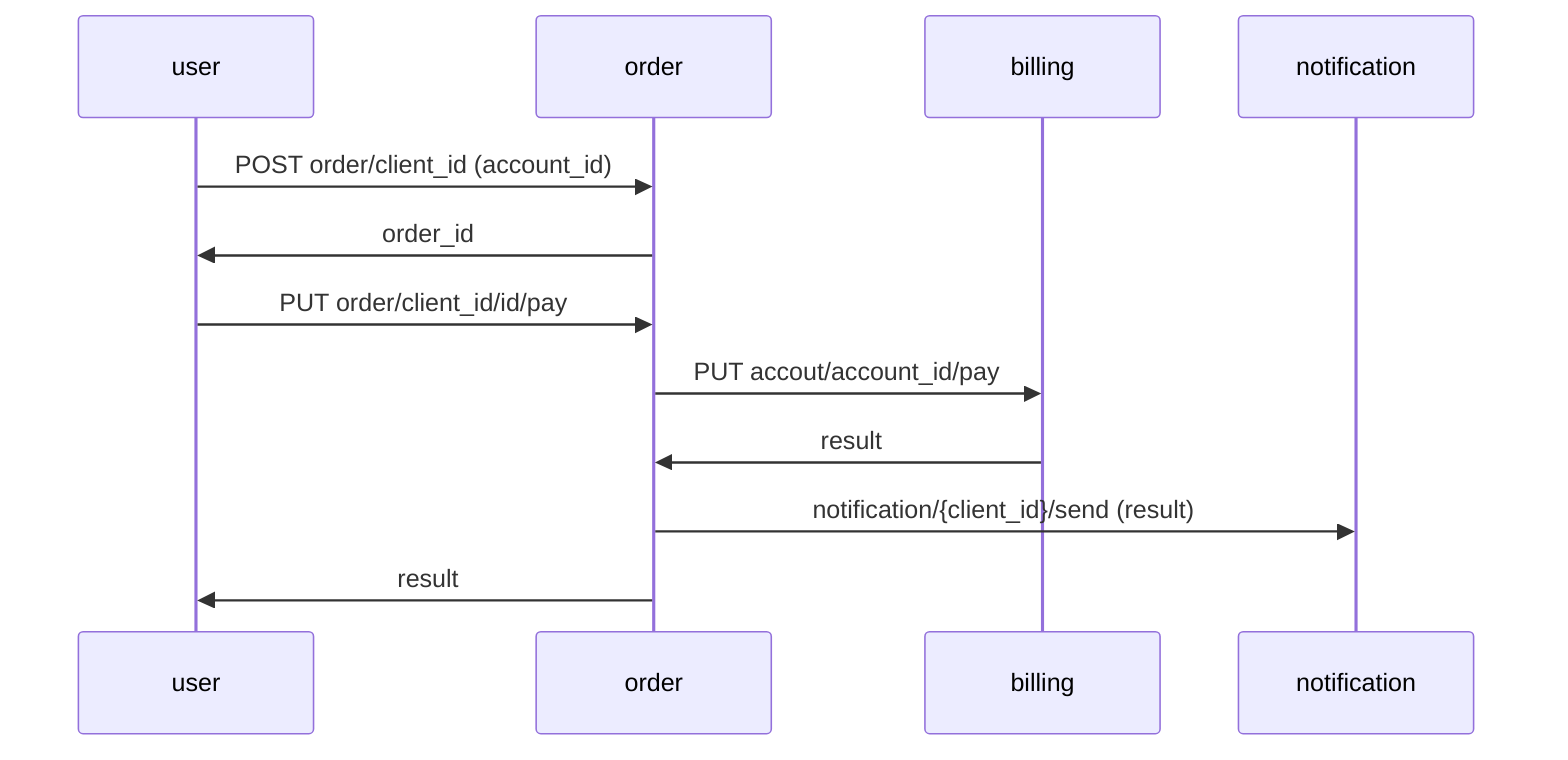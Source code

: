 sequenceDiagram
    user ->> order: POST order/client_id (account_id)
    order ->> user: order_id
    user ->> order: PUT order/client_id/id/pay
    order ->> billing: PUT accout/account_id/pay 
    billing ->> order: result
    order ->> notification: notification/{client_id}/send (result)
    order ->> user: result